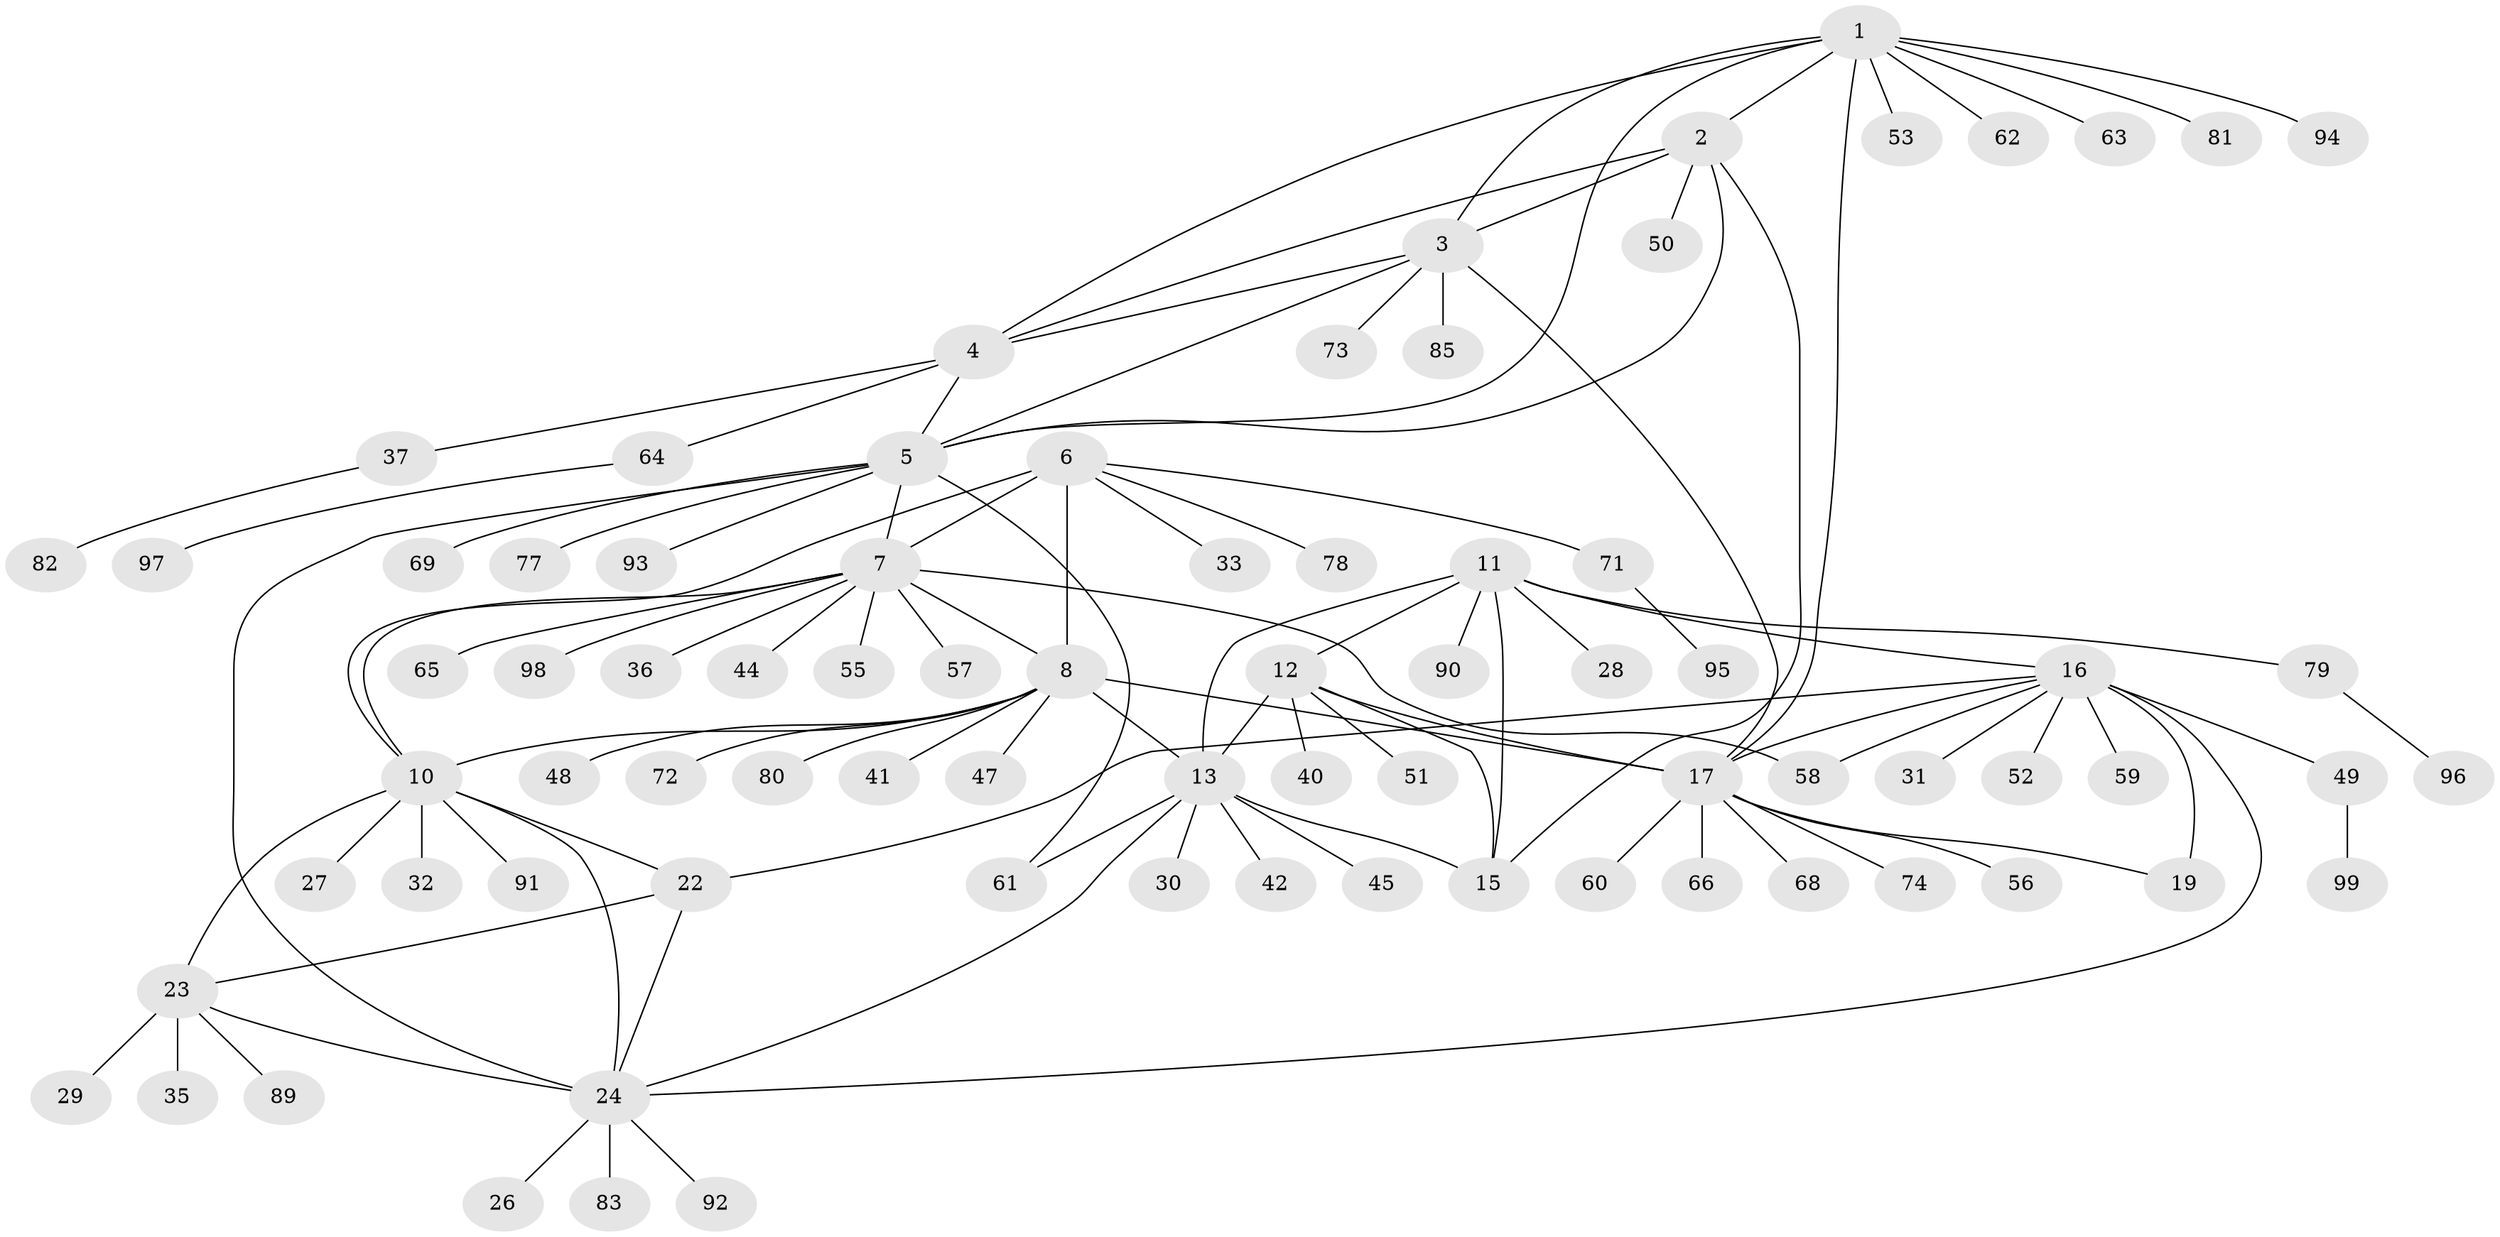 // original degree distribution, {11: 0.009900990099009901, 6: 0.0594059405940594, 7: 0.04950495049504951, 9: 0.0297029702970297, 8: 0.0297029702970297, 12: 0.019801980198019802, 5: 0.019801980198019802, 10: 0.009900990099009901, 4: 0.019801980198019802, 1: 0.5841584158415841, 2: 0.12871287128712872, 3: 0.039603960396039604}
// Generated by graph-tools (version 1.1) at 2025/11/02/27/25 16:11:29]
// undirected, 79 vertices, 105 edges
graph export_dot {
graph [start="1"]
  node [color=gray90,style=filled];
  1 [super="+86"];
  2;
  3 [super="+88"];
  4 [super="+39"];
  5 [super="+38"];
  6 [super="+76"];
  7 [super="+9"];
  8 [super="+70"];
  10 [super="+21"];
  11 [super="+43"];
  12 [super="+100"];
  13 [super="+14"];
  15;
  16 [super="+18"];
  17 [super="+46"];
  19 [super="+20"];
  22 [super="+67"];
  23 [super="+54"];
  24 [super="+25"];
  26;
  27;
  28;
  29;
  30;
  31;
  32 [super="+34"];
  33;
  35;
  36;
  37;
  40 [super="+87"];
  41;
  42;
  44;
  45;
  47;
  48;
  49;
  50;
  51;
  52;
  53;
  55;
  56;
  57;
  58;
  59;
  60;
  61;
  62;
  63;
  64;
  65;
  66;
  68;
  69;
  71 [super="+75"];
  72;
  73;
  74;
  77;
  78;
  79 [super="+84"];
  80;
  81;
  82;
  83;
  85;
  89;
  90;
  91;
  92 [super="+101"];
  93;
  94;
  95;
  96;
  97;
  98;
  99;
  1 -- 2;
  1 -- 3;
  1 -- 4;
  1 -- 5;
  1 -- 17;
  1 -- 53;
  1 -- 62;
  1 -- 63;
  1 -- 81;
  1 -- 94;
  2 -- 3;
  2 -- 4;
  2 -- 5;
  2 -- 15;
  2 -- 50;
  3 -- 4;
  3 -- 5;
  3 -- 73;
  3 -- 85;
  3 -- 17;
  4 -- 5;
  4 -- 37;
  4 -- 64;
  5 -- 7;
  5 -- 24;
  5 -- 61;
  5 -- 93;
  5 -- 69;
  5 -- 77;
  6 -- 7 [weight=2];
  6 -- 8;
  6 -- 10;
  6 -- 33;
  6 -- 71;
  6 -- 78;
  7 -- 8 [weight=2];
  7 -- 10 [weight=2];
  7 -- 36;
  7 -- 55;
  7 -- 57;
  7 -- 65;
  7 -- 98;
  7 -- 58;
  7 -- 44;
  8 -- 10;
  8 -- 13;
  8 -- 17;
  8 -- 41;
  8 -- 47;
  8 -- 48;
  8 -- 72;
  8 -- 80;
  10 -- 27;
  10 -- 91;
  10 -- 32;
  10 -- 22;
  10 -- 23;
  10 -- 24 [weight=2];
  11 -- 12;
  11 -- 13 [weight=2];
  11 -- 15;
  11 -- 16;
  11 -- 28;
  11 -- 79;
  11 -- 90;
  12 -- 13 [weight=2];
  12 -- 15;
  12 -- 40;
  12 -- 51;
  12 -- 17;
  13 -- 15 [weight=2];
  13 -- 24;
  13 -- 45;
  13 -- 61;
  13 -- 42;
  13 -- 30;
  16 -- 17 [weight=2];
  16 -- 19 [weight=4];
  16 -- 31;
  16 -- 49;
  16 -- 52;
  16 -- 58;
  16 -- 59;
  16 -- 24;
  16 -- 22;
  17 -- 19 [weight=2];
  17 -- 56;
  17 -- 66;
  17 -- 68;
  17 -- 74;
  17 -- 60;
  22 -- 23;
  22 -- 24 [weight=2];
  23 -- 24 [weight=2];
  23 -- 29;
  23 -- 35;
  23 -- 89;
  24 -- 26;
  24 -- 92;
  24 -- 83;
  37 -- 82;
  49 -- 99;
  64 -- 97;
  71 -- 95;
  79 -- 96;
}

